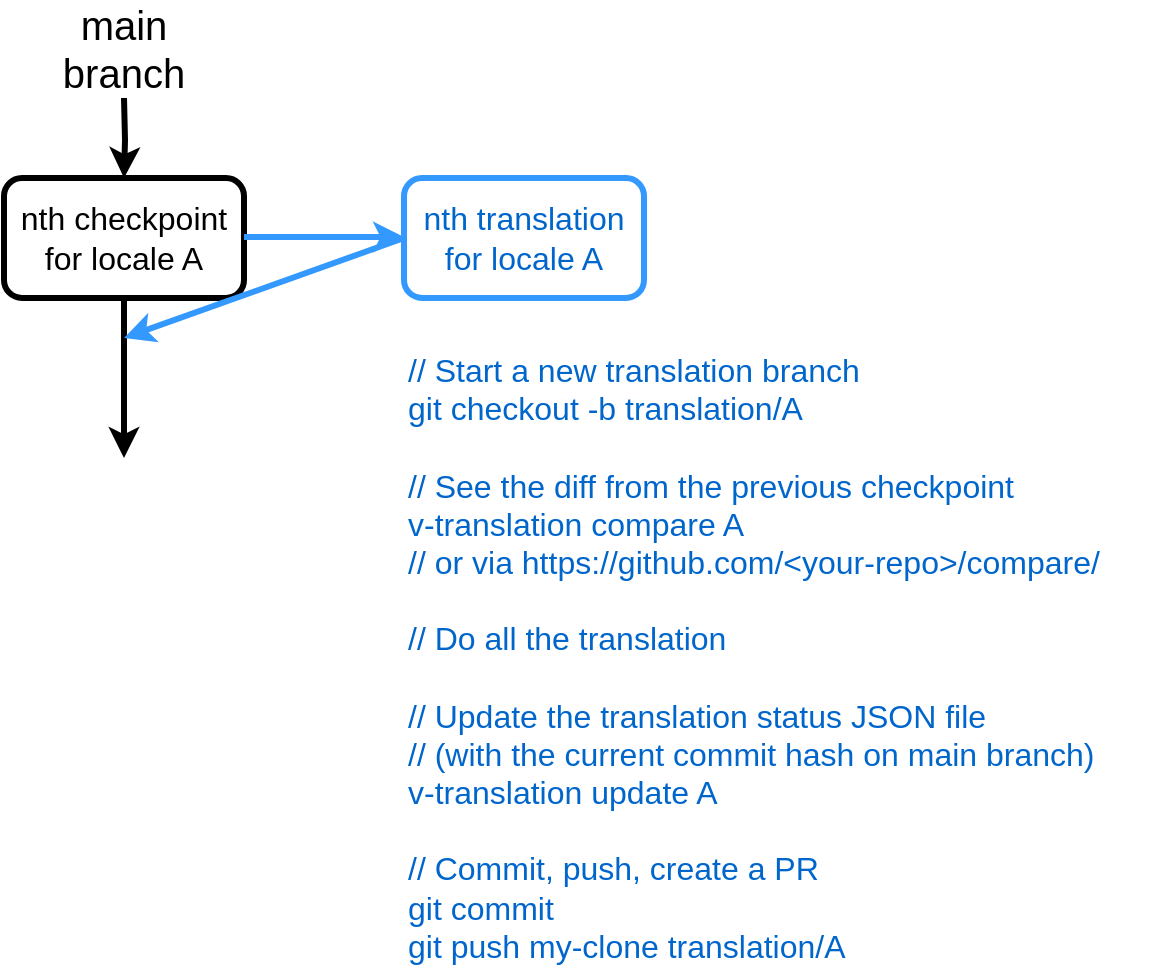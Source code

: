 <mxfile version="22.1.18" type="device">
  <diagram name="Page-1" id="BpjJpDksya4O373mOuW-">
    <mxGraphModel dx="1464" dy="1215" grid="1" gridSize="10" guides="1" tooltips="1" connect="1" arrows="1" fold="1" page="1" pageScale="1" pageWidth="827" pageHeight="1169" math="0" shadow="0">
      <root>
        <mxCell id="0" />
        <mxCell id="1" parent="0" />
        <mxCell id="v1uuImqvkQ1xuhyvour1-3" value="nth checkpoint for locale A" style="rounded=1;whiteSpace=wrap;html=1;fontSize=16;strokeWidth=3;glass=0;" vertex="1" parent="1">
          <mxGeometry x="120" y="440" width="120" height="60" as="geometry" />
        </mxCell>
        <mxCell id="v1uuImqvkQ1xuhyvour1-5" value="" style="endArrow=classic;html=1;rounded=0;exitX=0.5;exitY=1;exitDx=0;exitDy=0;fontSize=16;strokeWidth=3;" edge="1" parent="1" source="v1uuImqvkQ1xuhyvour1-3">
          <mxGeometry width="50" height="50" relative="1" as="geometry">
            <mxPoint x="410" y="640" as="sourcePoint" />
            <mxPoint x="180" y="580" as="targetPoint" />
          </mxGeometry>
        </mxCell>
        <mxCell id="v1uuImqvkQ1xuhyvour1-11" value="" style="edgeStyle=orthogonalEdgeStyle;rounded=0;orthogonalLoop=1;jettySize=auto;html=1;fontSize=16;strokeWidth=3;" edge="1" parent="1" target="v1uuImqvkQ1xuhyvour1-3">
          <mxGeometry relative="1" as="geometry">
            <mxPoint x="180" y="400" as="sourcePoint" />
          </mxGeometry>
        </mxCell>
        <mxCell id="v1uuImqvkQ1xuhyvour1-16" value="nth translation for locale A" style="rounded=1;whiteSpace=wrap;html=1;strokeColor=#3399FF;fontColor=#0066CC;fontSize=16;strokeWidth=3;glass=0;" vertex="1" parent="1">
          <mxGeometry x="320" y="440" width="120" height="60" as="geometry" />
        </mxCell>
        <mxCell id="v1uuImqvkQ1xuhyvour1-18" value="" style="endArrow=classic;html=1;rounded=0;exitX=1;exitY=0.5;exitDx=0;exitDy=0;entryX=0;entryY=0.5;entryDx=0;entryDy=0;strokeColor=#3399FF;fontSize=16;strokeWidth=3;" edge="1" parent="1">
          <mxGeometry width="50" height="50" relative="1" as="geometry">
            <mxPoint x="240" y="469.5" as="sourcePoint" />
            <mxPoint x="320" y="469.5" as="targetPoint" />
          </mxGeometry>
        </mxCell>
        <mxCell id="v1uuImqvkQ1xuhyvour1-22" value="" style="endArrow=classic;html=1;rounded=0;exitX=0;exitY=0.5;exitDx=0;exitDy=0;strokeColor=#3399FF;fontSize=16;strokeWidth=3;" edge="1" parent="1">
          <mxGeometry width="50" height="50" relative="1" as="geometry">
            <mxPoint x="320" y="470" as="sourcePoint" />
            <mxPoint x="180" y="520" as="targetPoint" />
          </mxGeometry>
        </mxCell>
        <mxCell id="v1uuImqvkQ1xuhyvour1-27" value="// Start a new translation branch&lt;br&gt;git checkout -b translation/A&lt;br&gt;&lt;br&gt;// See the diff from the previous checkpoint&lt;br&gt;v-translation compare A&lt;br&gt;// or via&amp;nbsp;https://github.com/&amp;lt;your-repo&amp;gt;/compare/&lt;br&gt;&lt;br&gt;// Do all the translation&lt;br&gt;&lt;br&gt;// Update the translation status JSON file&lt;br&gt;// (with the current commit hash on main branch)&lt;br&gt;v-translation update A&lt;br&gt;&lt;br&gt;// Commit, push, create a PR&lt;br&gt;git commit&lt;br&gt;git push my-clone translation/A" style="text;strokeColor=none;align=left;fillColor=none;html=1;verticalAlign=top;whiteSpace=wrap;rounded=0;fontSize=16;fontColor=#0066CC;" vertex="1" parent="1">
          <mxGeometry x="320" y="520" width="380" height="290" as="geometry" />
        </mxCell>
        <mxCell id="v1uuImqvkQ1xuhyvour1-28" value="main branch" style="text;strokeColor=none;align=center;fillColor=none;html=1;verticalAlign=middle;whiteSpace=wrap;rounded=0;fontSize=20;" vertex="1" parent="1">
          <mxGeometry x="150" y="360" width="60" height="30" as="geometry" />
        </mxCell>
      </root>
    </mxGraphModel>
  </diagram>
</mxfile>
